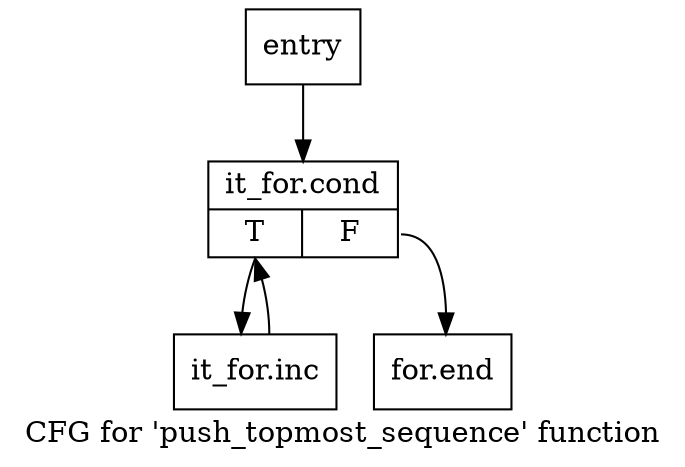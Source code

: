 digraph "CFG for 'push_topmost_sequence' function" {
	label="CFG for 'push_topmost_sequence' function";

	Node0x3f0f4f0 [shape=record,label="{entry}"];
	Node0x3f0f4f0 -> Node0x3f0f540;
	Node0x3f0f540 [shape=record,label="{it_for.cond|{<s0>T|<s1>F}}"];
	Node0x3f0f540:s0 -> Node0x3f0f590;
	Node0x3f0f540:s1 -> Node0x3f0f5e0;
	Node0x3f0f590 [shape=record,label="{it_for.inc}"];
	Node0x3f0f590 -> Node0x3f0f540;
	Node0x3f0f5e0 [shape=record,label="{for.end}"];
}
